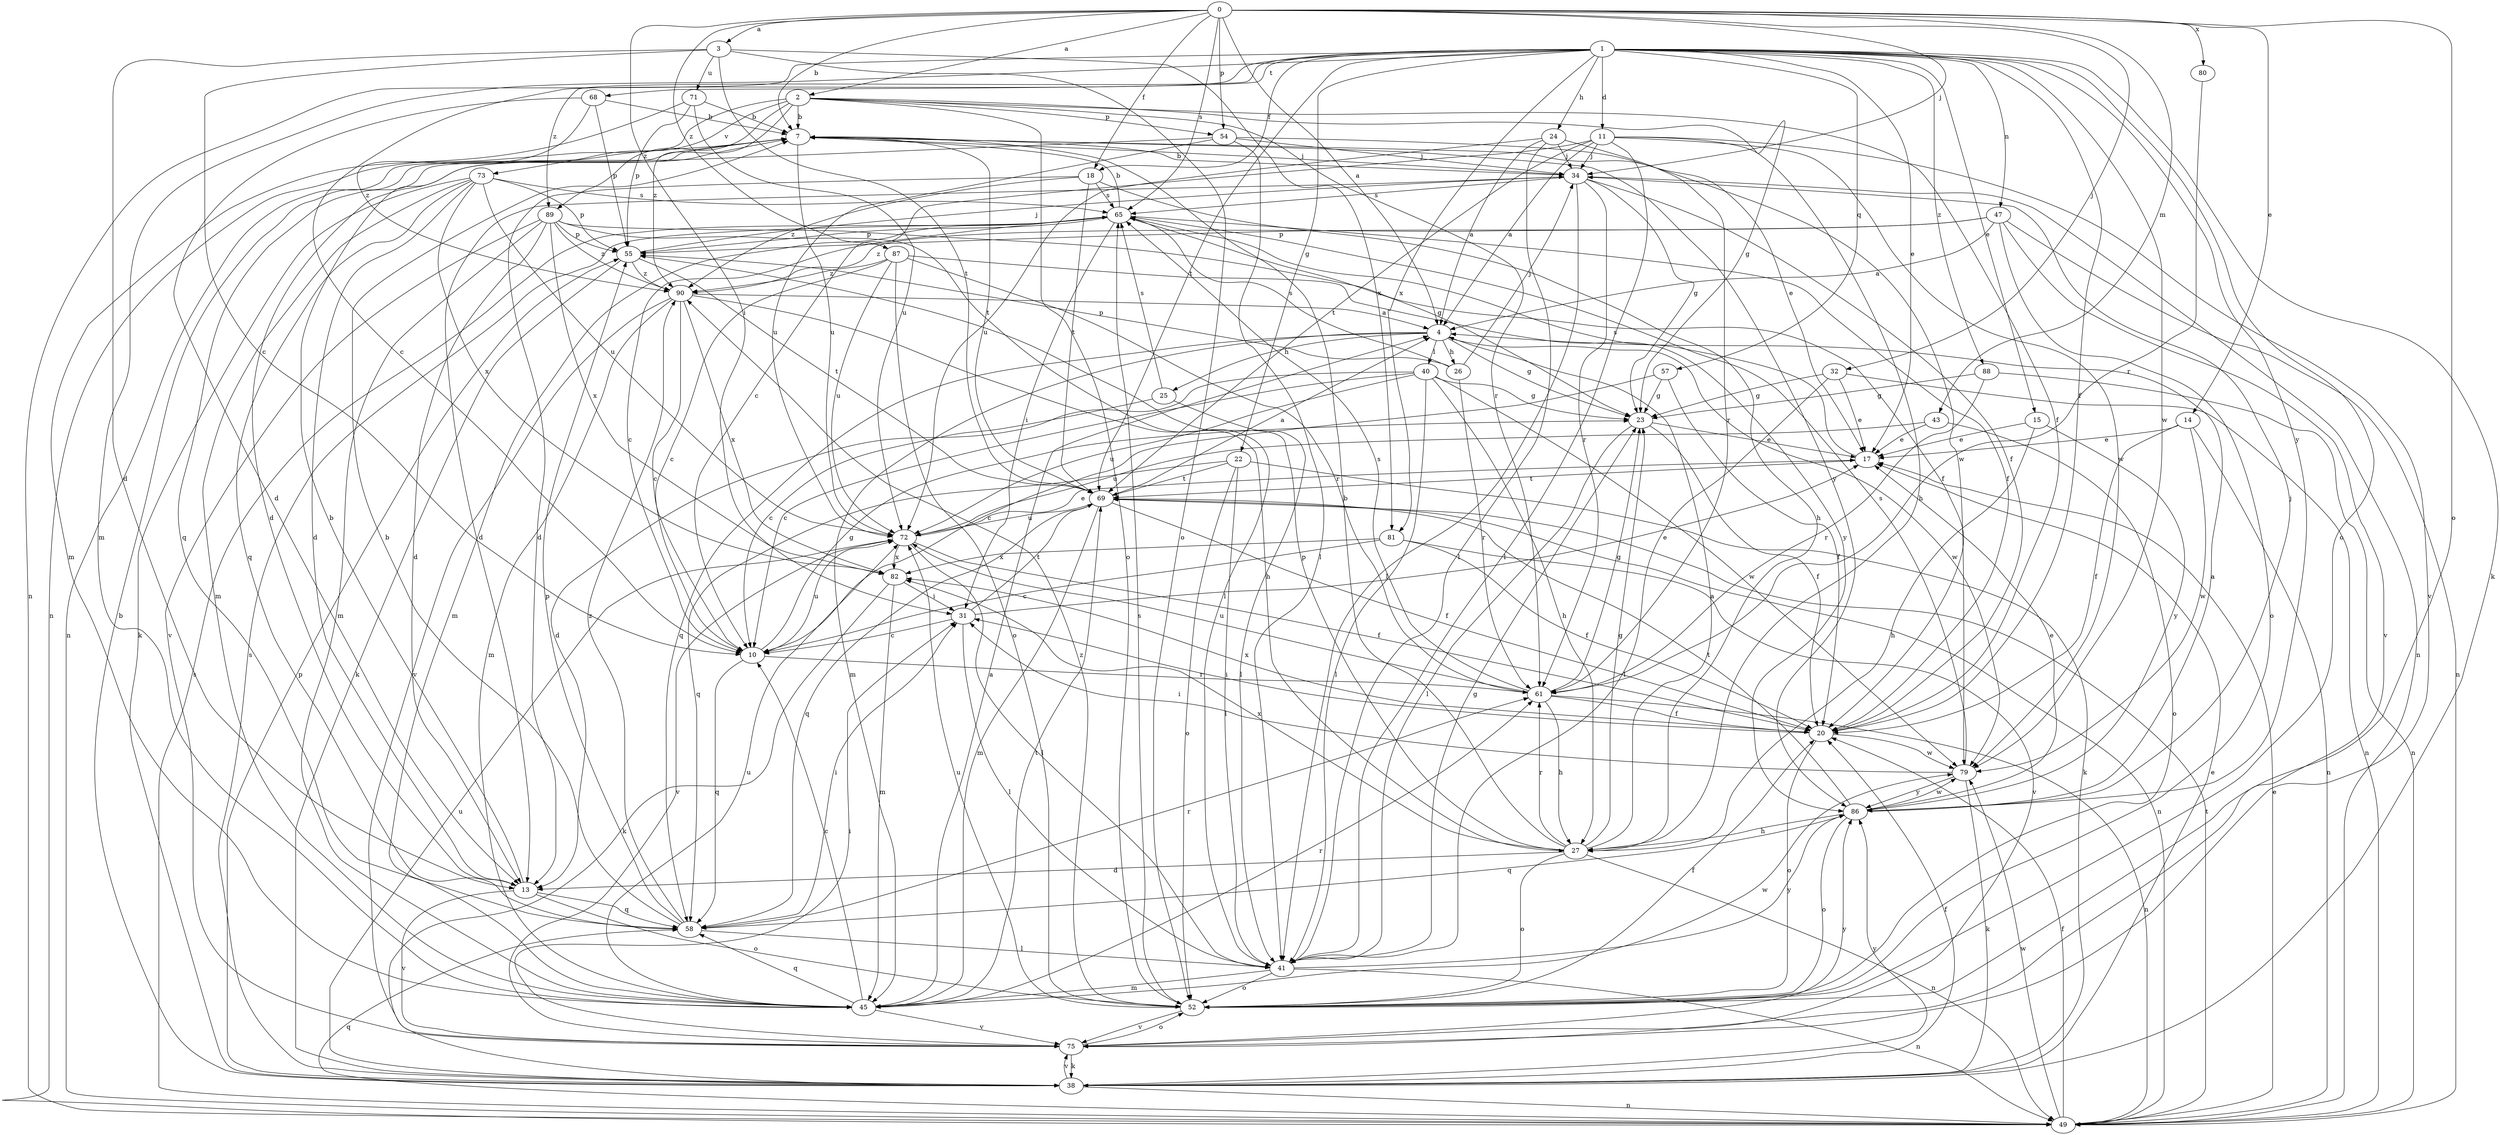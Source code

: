 strict digraph  {
0;
1;
2;
3;
4;
7;
10;
11;
13;
14;
15;
17;
18;
20;
22;
23;
24;
25;
26;
27;
31;
32;
34;
38;
40;
41;
43;
45;
47;
49;
52;
54;
55;
57;
58;
61;
65;
68;
69;
71;
72;
73;
75;
79;
80;
81;
82;
86;
87;
88;
89;
90;
0 -> 2  [label=a];
0 -> 3  [label=a];
0 -> 4  [label=a];
0 -> 7  [label=b];
0 -> 14  [label=e];
0 -> 18  [label=f];
0 -> 31  [label=i];
0 -> 32  [label=j];
0 -> 34  [label=j];
0 -> 43  [label=m];
0 -> 52  [label=o];
0 -> 54  [label=p];
0 -> 65  [label=s];
0 -> 80  [label=x];
0 -> 87  [label=z];
1 -> 10  [label=c];
1 -> 11  [label=d];
1 -> 15  [label=e];
1 -> 17  [label=e];
1 -> 18  [label=f];
1 -> 20  [label=f];
1 -> 22  [label=g];
1 -> 24  [label=h];
1 -> 38  [label=k];
1 -> 45  [label=m];
1 -> 47  [label=n];
1 -> 49  [label=n];
1 -> 52  [label=o];
1 -> 57  [label=q];
1 -> 68  [label=t];
1 -> 69  [label=t];
1 -> 79  [label=w];
1 -> 81  [label=x];
1 -> 86  [label=y];
1 -> 88  [label=z];
1 -> 89  [label=z];
2 -> 7  [label=b];
2 -> 20  [label=f];
2 -> 23  [label=g];
2 -> 49  [label=n];
2 -> 52  [label=o];
2 -> 54  [label=p];
2 -> 61  [label=r];
2 -> 73  [label=v];
2 -> 89  [label=z];
2 -> 90  [label=z];
3 -> 10  [label=c];
3 -> 13  [label=d];
3 -> 52  [label=o];
3 -> 69  [label=t];
3 -> 71  [label=u];
3 -> 81  [label=x];
4 -> 23  [label=g];
4 -> 25  [label=h];
4 -> 26  [label=h];
4 -> 40  [label=l];
4 -> 45  [label=m];
4 -> 58  [label=q];
4 -> 79  [label=w];
7 -> 34  [label=j];
7 -> 49  [label=n];
7 -> 58  [label=q];
7 -> 69  [label=t];
7 -> 72  [label=u];
7 -> 79  [label=w];
7 -> 86  [label=y];
10 -> 23  [label=g];
10 -> 58  [label=q];
10 -> 61  [label=r];
10 -> 72  [label=u];
11 -> 4  [label=a];
11 -> 10  [label=c];
11 -> 27  [label=h];
11 -> 34  [label=j];
11 -> 41  [label=l];
11 -> 69  [label=t];
11 -> 75  [label=v];
11 -> 79  [label=w];
13 -> 7  [label=b];
13 -> 52  [label=o];
13 -> 58  [label=q];
13 -> 75  [label=v];
14 -> 17  [label=e];
14 -> 20  [label=f];
14 -> 49  [label=n];
14 -> 79  [label=w];
15 -> 17  [label=e];
15 -> 27  [label=h];
15 -> 86  [label=y];
17 -> 65  [label=s];
17 -> 69  [label=t];
18 -> 13  [label=d];
18 -> 27  [label=h];
18 -> 65  [label=s];
18 -> 69  [label=t];
18 -> 90  [label=z];
20 -> 31  [label=i];
20 -> 52  [label=o];
20 -> 79  [label=w];
20 -> 82  [label=x];
22 -> 38  [label=k];
22 -> 41  [label=l];
22 -> 52  [label=o];
22 -> 58  [label=q];
22 -> 69  [label=t];
23 -> 17  [label=e];
23 -> 20  [label=f];
23 -> 41  [label=l];
24 -> 4  [label=a];
24 -> 34  [label=j];
24 -> 41  [label=l];
24 -> 61  [label=r];
24 -> 72  [label=u];
25 -> 10  [label=c];
25 -> 41  [label=l];
25 -> 65  [label=s];
26 -> 34  [label=j];
26 -> 55  [label=p];
26 -> 61  [label=r];
26 -> 65  [label=s];
27 -> 4  [label=a];
27 -> 7  [label=b];
27 -> 13  [label=d];
27 -> 23  [label=g];
27 -> 49  [label=n];
27 -> 52  [label=o];
27 -> 55  [label=p];
27 -> 61  [label=r];
27 -> 82  [label=x];
31 -> 10  [label=c];
31 -> 17  [label=e];
31 -> 41  [label=l];
31 -> 69  [label=t];
32 -> 17  [label=e];
32 -> 23  [label=g];
32 -> 41  [label=l];
32 -> 49  [label=n];
34 -> 7  [label=b];
34 -> 13  [label=d];
34 -> 20  [label=f];
34 -> 23  [label=g];
34 -> 41  [label=l];
34 -> 49  [label=n];
34 -> 61  [label=r];
34 -> 65  [label=s];
38 -> 7  [label=b];
38 -> 17  [label=e];
38 -> 20  [label=f];
38 -> 49  [label=n];
38 -> 55  [label=p];
38 -> 65  [label=s];
38 -> 72  [label=u];
38 -> 75  [label=v];
38 -> 86  [label=y];
40 -> 10  [label=c];
40 -> 13  [label=d];
40 -> 23  [label=g];
40 -> 27  [label=h];
40 -> 41  [label=l];
40 -> 72  [label=u];
40 -> 79  [label=w];
41 -> 23  [label=g];
41 -> 45  [label=m];
41 -> 49  [label=n];
41 -> 52  [label=o];
41 -> 86  [label=y];
43 -> 17  [label=e];
43 -> 52  [label=o];
43 -> 72  [label=u];
45 -> 4  [label=a];
45 -> 10  [label=c];
45 -> 58  [label=q];
45 -> 61  [label=r];
45 -> 69  [label=t];
45 -> 72  [label=u];
45 -> 75  [label=v];
45 -> 79  [label=w];
47 -> 4  [label=a];
47 -> 49  [label=n];
47 -> 52  [label=o];
47 -> 55  [label=p];
47 -> 75  [label=v];
47 -> 90  [label=z];
49 -> 17  [label=e];
49 -> 20  [label=f];
49 -> 58  [label=q];
49 -> 65  [label=s];
49 -> 69  [label=t];
49 -> 79  [label=w];
52 -> 20  [label=f];
52 -> 65  [label=s];
52 -> 72  [label=u];
52 -> 75  [label=v];
52 -> 90  [label=z];
54 -> 13  [label=d];
54 -> 17  [label=e];
54 -> 34  [label=j];
54 -> 41  [label=l];
54 -> 72  [label=u];
55 -> 34  [label=j];
55 -> 38  [label=k];
55 -> 69  [label=t];
55 -> 90  [label=z];
57 -> 10  [label=c];
57 -> 20  [label=f];
57 -> 23  [label=g];
58 -> 7  [label=b];
58 -> 31  [label=i];
58 -> 41  [label=l];
58 -> 55  [label=p];
58 -> 61  [label=r];
58 -> 90  [label=z];
61 -> 20  [label=f];
61 -> 23  [label=g];
61 -> 27  [label=h];
61 -> 49  [label=n];
61 -> 65  [label=s];
61 -> 72  [label=u];
65 -> 7  [label=b];
65 -> 10  [label=c];
65 -> 20  [label=f];
65 -> 23  [label=g];
65 -> 31  [label=i];
65 -> 45  [label=m];
65 -> 55  [label=p];
68 -> 7  [label=b];
68 -> 13  [label=d];
68 -> 55  [label=p];
68 -> 90  [label=z];
69 -> 4  [label=a];
69 -> 20  [label=f];
69 -> 45  [label=m];
69 -> 49  [label=n];
69 -> 58  [label=q];
69 -> 72  [label=u];
71 -> 7  [label=b];
71 -> 45  [label=m];
71 -> 55  [label=p];
71 -> 72  [label=u];
72 -> 17  [label=e];
72 -> 20  [label=f];
72 -> 41  [label=l];
72 -> 75  [label=v];
72 -> 82  [label=x];
73 -> 13  [label=d];
73 -> 38  [label=k];
73 -> 45  [label=m];
73 -> 55  [label=p];
73 -> 58  [label=q];
73 -> 65  [label=s];
73 -> 72  [label=u];
73 -> 82  [label=x];
75 -> 31  [label=i];
75 -> 38  [label=k];
75 -> 52  [label=o];
75 -> 86  [label=y];
79 -> 31  [label=i];
79 -> 38  [label=k];
79 -> 65  [label=s];
79 -> 86  [label=y];
80 -> 61  [label=r];
81 -> 10  [label=c];
81 -> 20  [label=f];
81 -> 75  [label=v];
81 -> 82  [label=x];
82 -> 31  [label=i];
82 -> 38  [label=k];
82 -> 45  [label=m];
86 -> 4  [label=a];
86 -> 17  [label=e];
86 -> 27  [label=h];
86 -> 34  [label=j];
86 -> 52  [label=o];
86 -> 58  [label=q];
86 -> 69  [label=t];
86 -> 79  [label=w];
87 -> 10  [label=c];
87 -> 52  [label=o];
87 -> 61  [label=r];
87 -> 72  [label=u];
87 -> 86  [label=y];
87 -> 90  [label=z];
88 -> 23  [label=g];
88 -> 49  [label=n];
88 -> 61  [label=r];
89 -> 13  [label=d];
89 -> 20  [label=f];
89 -> 41  [label=l];
89 -> 45  [label=m];
89 -> 55  [label=p];
89 -> 75  [label=v];
89 -> 82  [label=x];
89 -> 90  [label=z];
90 -> 4  [label=a];
90 -> 10  [label=c];
90 -> 27  [label=h];
90 -> 45  [label=m];
90 -> 75  [label=v];
90 -> 82  [label=x];
}
